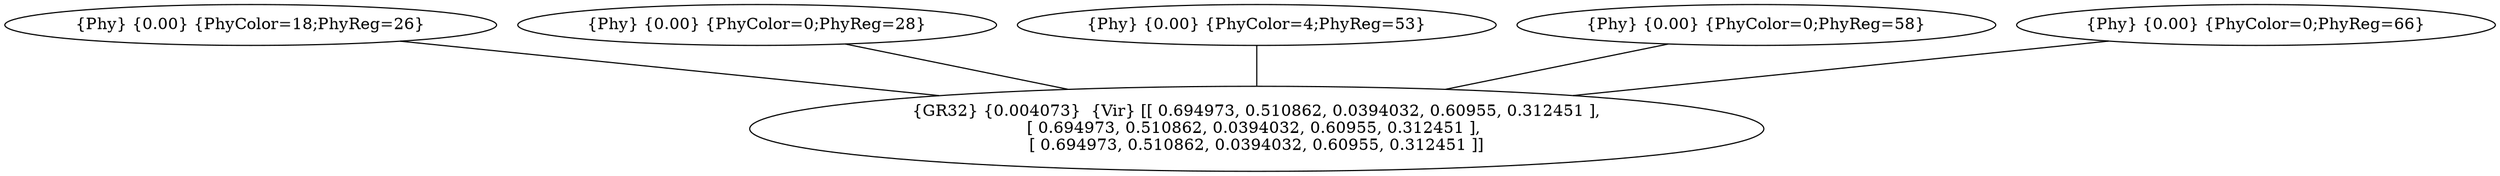graph G {
FileName="/home/venkat/IF-DV/Rohit/regAlloc/ML-Register-Allocation/sample/data/fibonaccidevS/level-O0-llfiles/fib.ll";
Function="main";
Registers=164;
26 [label=" {Phy} {0.00} {PhyColor=18;PhyReg=26} "];
26--166
28 [label=" {Phy} {0.00} {PhyColor=0;PhyReg=28} "];
28--166
53 [label=" {Phy} {0.00} {PhyColor=4;PhyReg=53} "];
53--166
58 [label=" {Phy} {0.00} {PhyColor=0;PhyReg=58} "];
58--166
66 [label=" {Phy} {0.00} {PhyColor=0;PhyReg=66} "];
66--166
166 [label=" {GR32} {0.004073}  {Vir} [[ 0.694973, 0.510862, 0.0394032, 0.60955, 0.312451 ], 
[ 0.694973, 0.510862, 0.0394032, 0.60955, 0.312451 ], 
[ 0.694973, 0.510862, 0.0394032, 0.60955, 0.312451 ]]"];
}